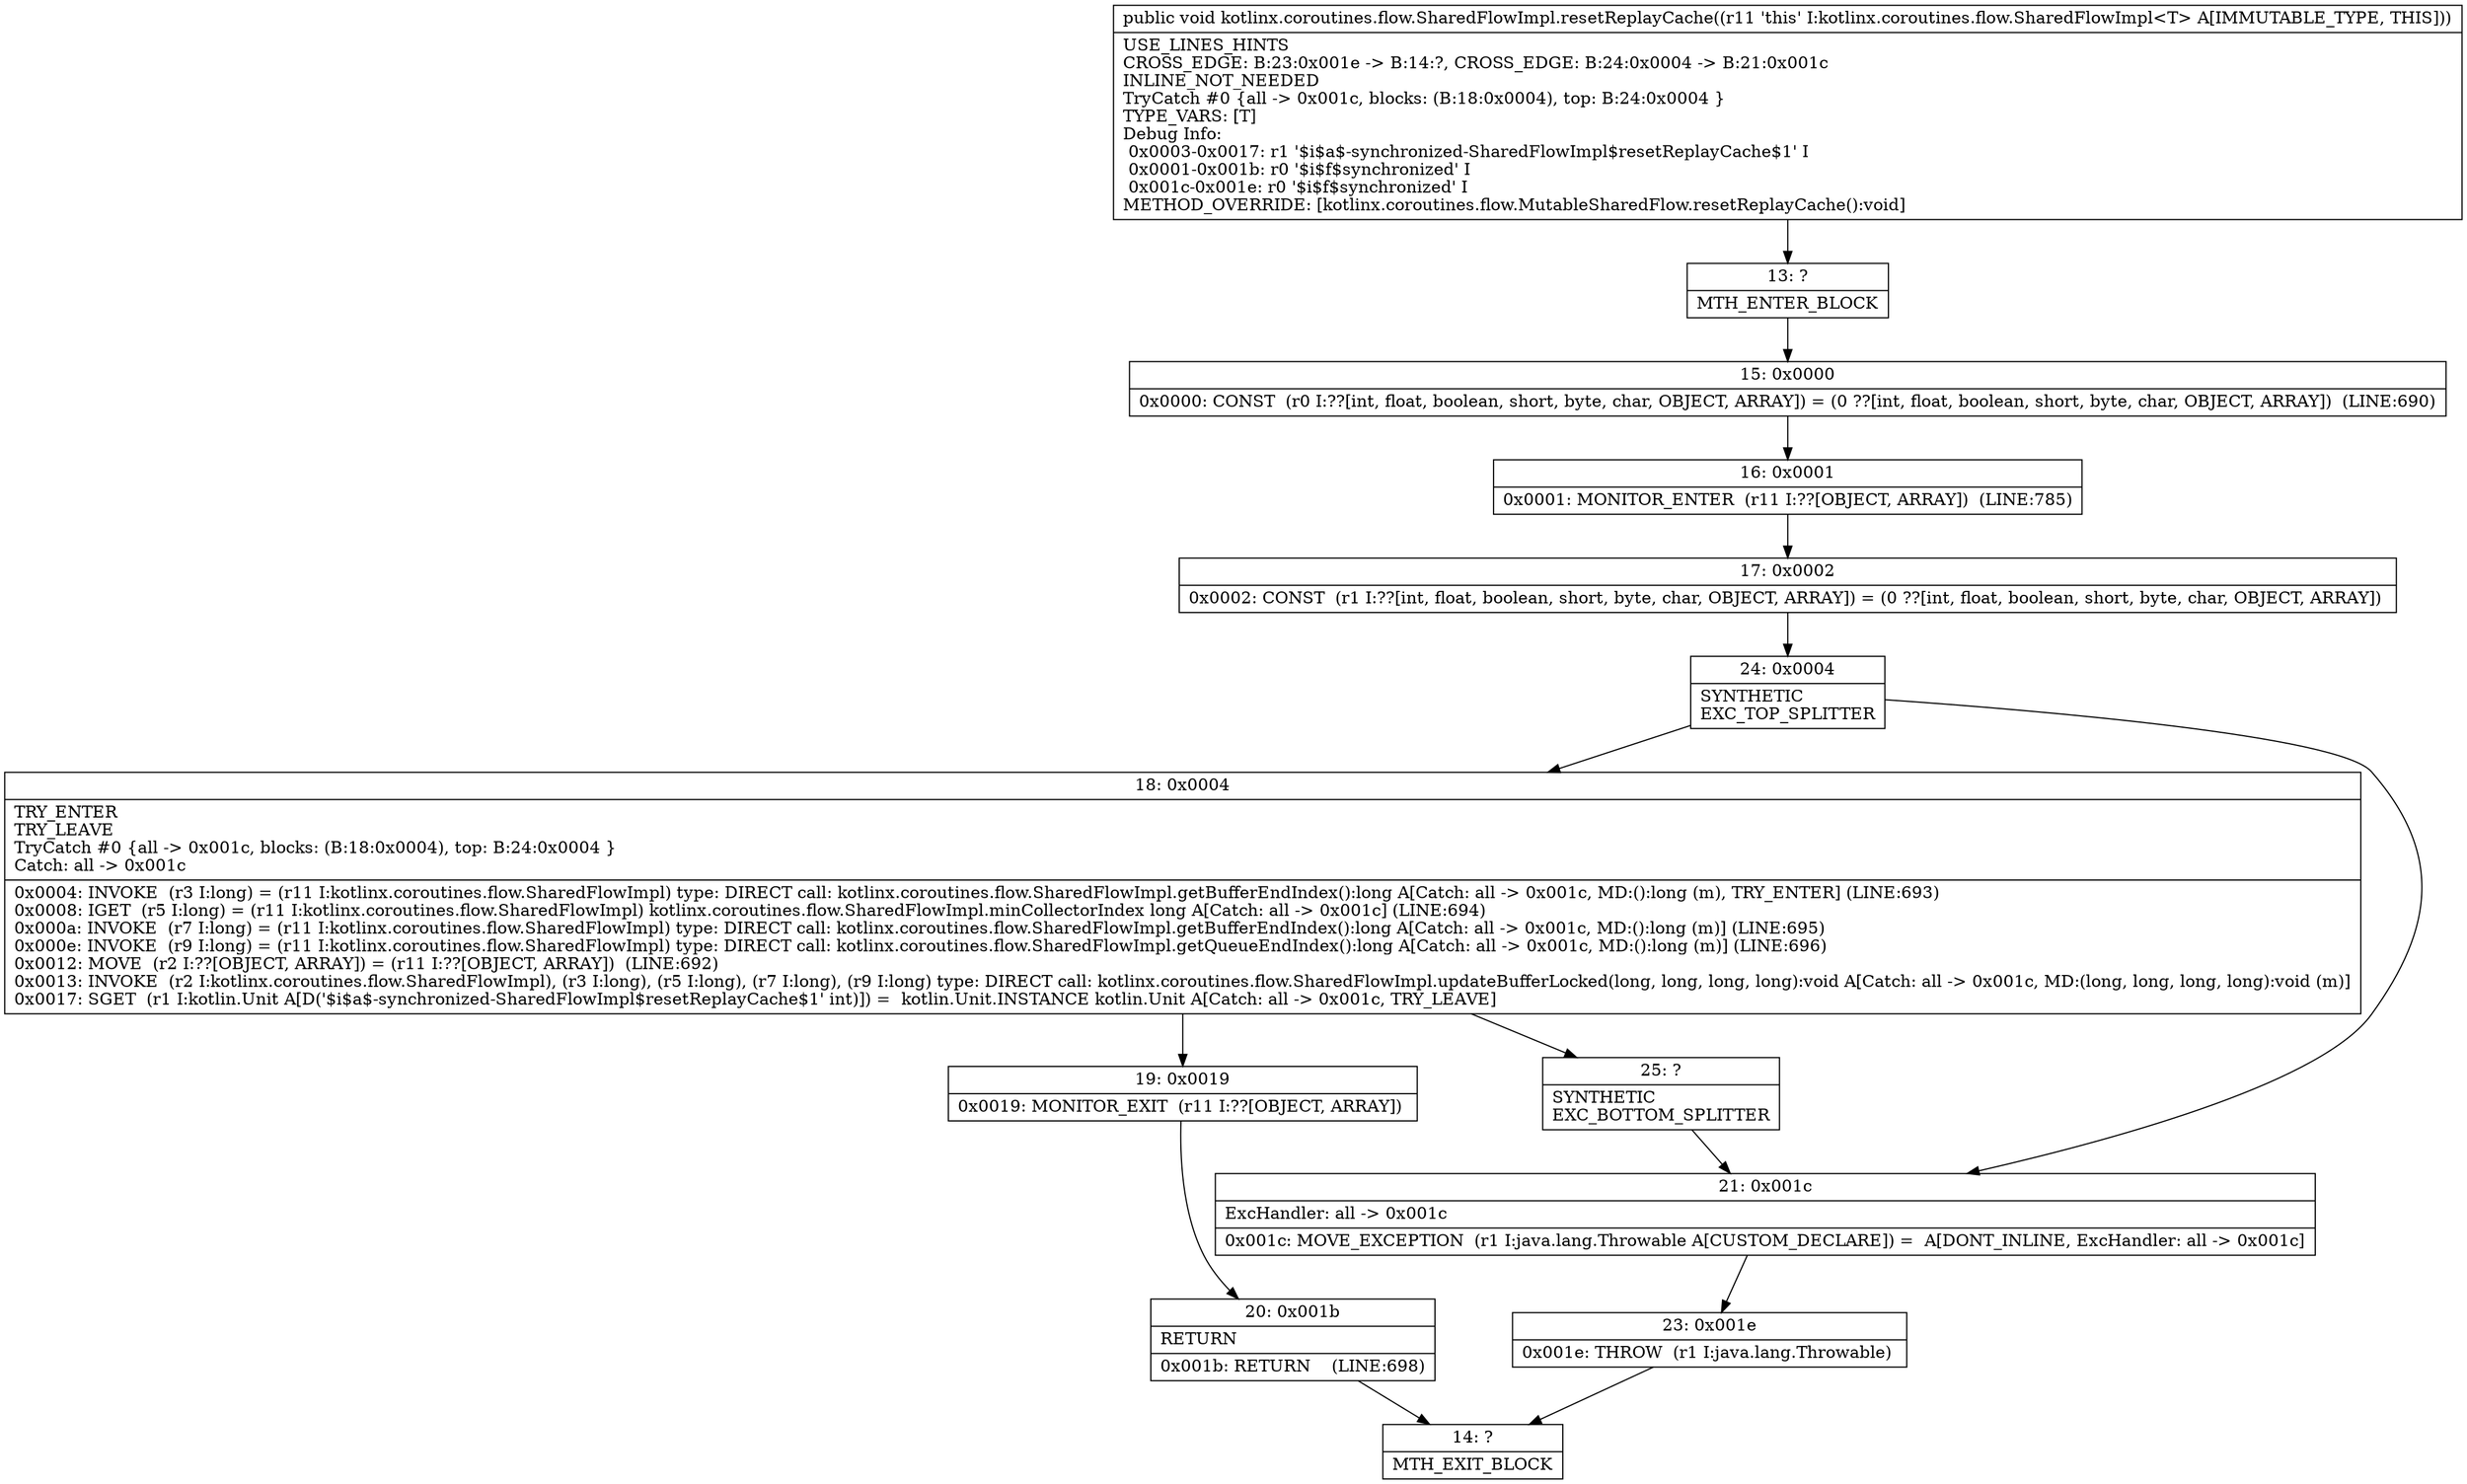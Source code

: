 digraph "CFG forkotlinx.coroutines.flow.SharedFlowImpl.resetReplayCache()V" {
Node_13 [shape=record,label="{13\:\ ?|MTH_ENTER_BLOCK\l}"];
Node_15 [shape=record,label="{15\:\ 0x0000|0x0000: CONST  (r0 I:??[int, float, boolean, short, byte, char, OBJECT, ARRAY]) = (0 ??[int, float, boolean, short, byte, char, OBJECT, ARRAY])  (LINE:690)\l}"];
Node_16 [shape=record,label="{16\:\ 0x0001|0x0001: MONITOR_ENTER  (r11 I:??[OBJECT, ARRAY])  (LINE:785)\l}"];
Node_17 [shape=record,label="{17\:\ 0x0002|0x0002: CONST  (r1 I:??[int, float, boolean, short, byte, char, OBJECT, ARRAY]) = (0 ??[int, float, boolean, short, byte, char, OBJECT, ARRAY]) \l}"];
Node_24 [shape=record,label="{24\:\ 0x0004|SYNTHETIC\lEXC_TOP_SPLITTER\l}"];
Node_18 [shape=record,label="{18\:\ 0x0004|TRY_ENTER\lTRY_LEAVE\lTryCatch #0 \{all \-\> 0x001c, blocks: (B:18:0x0004), top: B:24:0x0004 \}\lCatch: all \-\> 0x001c\l|0x0004: INVOKE  (r3 I:long) = (r11 I:kotlinx.coroutines.flow.SharedFlowImpl) type: DIRECT call: kotlinx.coroutines.flow.SharedFlowImpl.getBufferEndIndex():long A[Catch: all \-\> 0x001c, MD:():long (m), TRY_ENTER] (LINE:693)\l0x0008: IGET  (r5 I:long) = (r11 I:kotlinx.coroutines.flow.SharedFlowImpl) kotlinx.coroutines.flow.SharedFlowImpl.minCollectorIndex long A[Catch: all \-\> 0x001c] (LINE:694)\l0x000a: INVOKE  (r7 I:long) = (r11 I:kotlinx.coroutines.flow.SharedFlowImpl) type: DIRECT call: kotlinx.coroutines.flow.SharedFlowImpl.getBufferEndIndex():long A[Catch: all \-\> 0x001c, MD:():long (m)] (LINE:695)\l0x000e: INVOKE  (r9 I:long) = (r11 I:kotlinx.coroutines.flow.SharedFlowImpl) type: DIRECT call: kotlinx.coroutines.flow.SharedFlowImpl.getQueueEndIndex():long A[Catch: all \-\> 0x001c, MD:():long (m)] (LINE:696)\l0x0012: MOVE  (r2 I:??[OBJECT, ARRAY]) = (r11 I:??[OBJECT, ARRAY])  (LINE:692)\l0x0013: INVOKE  (r2 I:kotlinx.coroutines.flow.SharedFlowImpl), (r3 I:long), (r5 I:long), (r7 I:long), (r9 I:long) type: DIRECT call: kotlinx.coroutines.flow.SharedFlowImpl.updateBufferLocked(long, long, long, long):void A[Catch: all \-\> 0x001c, MD:(long, long, long, long):void (m)]\l0x0017: SGET  (r1 I:kotlin.Unit A[D('$i$a$\-synchronized\-SharedFlowImpl$resetReplayCache$1' int)]) =  kotlin.Unit.INSTANCE kotlin.Unit A[Catch: all \-\> 0x001c, TRY_LEAVE]\l}"];
Node_19 [shape=record,label="{19\:\ 0x0019|0x0019: MONITOR_EXIT  (r11 I:??[OBJECT, ARRAY]) \l}"];
Node_20 [shape=record,label="{20\:\ 0x001b|RETURN\l|0x001b: RETURN    (LINE:698)\l}"];
Node_14 [shape=record,label="{14\:\ ?|MTH_EXIT_BLOCK\l}"];
Node_25 [shape=record,label="{25\:\ ?|SYNTHETIC\lEXC_BOTTOM_SPLITTER\l}"];
Node_21 [shape=record,label="{21\:\ 0x001c|ExcHandler: all \-\> 0x001c\l|0x001c: MOVE_EXCEPTION  (r1 I:java.lang.Throwable A[CUSTOM_DECLARE]) =  A[DONT_INLINE, ExcHandler: all \-\> 0x001c]\l}"];
Node_23 [shape=record,label="{23\:\ 0x001e|0x001e: THROW  (r1 I:java.lang.Throwable) \l}"];
MethodNode[shape=record,label="{public void kotlinx.coroutines.flow.SharedFlowImpl.resetReplayCache((r11 'this' I:kotlinx.coroutines.flow.SharedFlowImpl\<T\> A[IMMUTABLE_TYPE, THIS]))  | USE_LINES_HINTS\lCROSS_EDGE: B:23:0x001e \-\> B:14:?, CROSS_EDGE: B:24:0x0004 \-\> B:21:0x001c\lINLINE_NOT_NEEDED\lTryCatch #0 \{all \-\> 0x001c, blocks: (B:18:0x0004), top: B:24:0x0004 \}\lTYPE_VARS: [T]\lDebug Info:\l  0x0003\-0x0017: r1 '$i$a$\-synchronized\-SharedFlowImpl$resetReplayCache$1' I\l  0x0001\-0x001b: r0 '$i$f$synchronized' I\l  0x001c\-0x001e: r0 '$i$f$synchronized' I\lMETHOD_OVERRIDE: [kotlinx.coroutines.flow.MutableSharedFlow.resetReplayCache():void]\l}"];
MethodNode -> Node_13;Node_13 -> Node_15;
Node_15 -> Node_16;
Node_16 -> Node_17;
Node_17 -> Node_24;
Node_24 -> Node_18;
Node_24 -> Node_21;
Node_18 -> Node_19;
Node_18 -> Node_25;
Node_19 -> Node_20;
Node_20 -> Node_14;
Node_25 -> Node_21;
Node_21 -> Node_23;
Node_23 -> Node_14;
}

